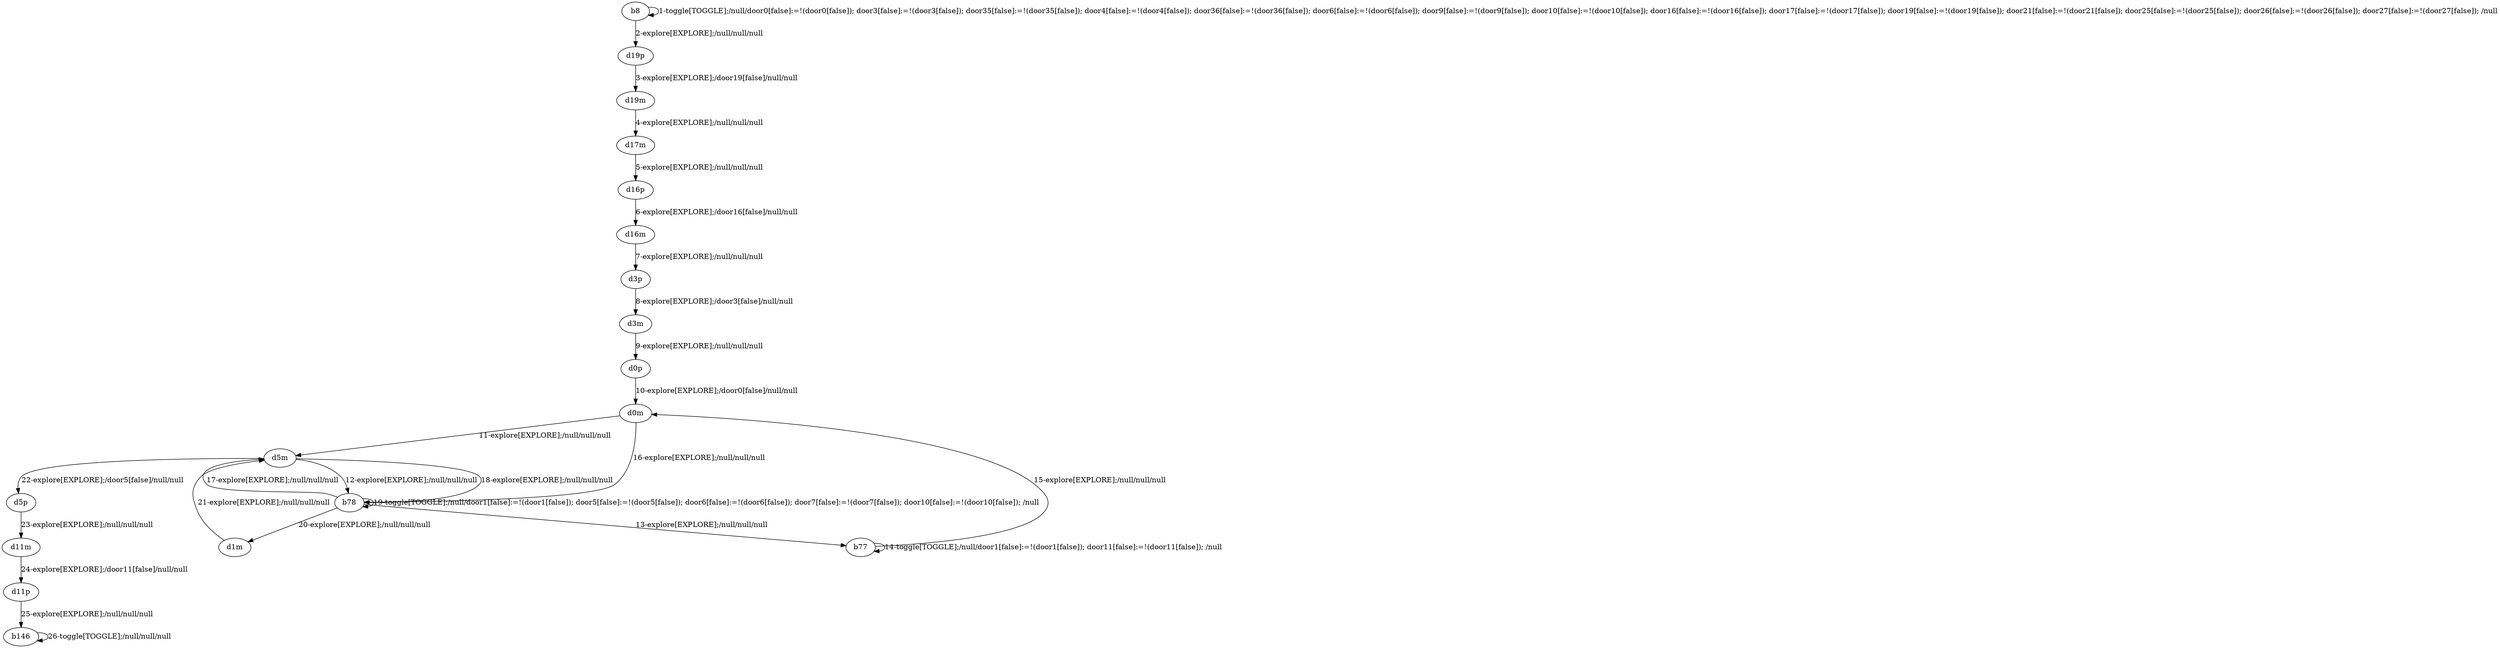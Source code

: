 # Total number of goals covered by this test: 1
# b146 --> b146

digraph g {
"b8" -> "b8" [label = "1-toggle[TOGGLE];/null/door0[false]:=!(door0[false]); door3[false]:=!(door3[false]); door35[false]:=!(door35[false]); door4[false]:=!(door4[false]); door36[false]:=!(door36[false]); door6[false]:=!(door6[false]); door9[false]:=!(door9[false]); door10[false]:=!(door10[false]); door16[false]:=!(door16[false]); door17[false]:=!(door17[false]); door19[false]:=!(door19[false]); door21[false]:=!(door21[false]); door25[false]:=!(door25[false]); door26[false]:=!(door26[false]); door27[false]:=!(door27[false]); /null"];
"b8" -> "d19p" [label = "2-explore[EXPLORE];/null/null/null"];
"d19p" -> "d19m" [label = "3-explore[EXPLORE];/door19[false]/null/null"];
"d19m" -> "d17m" [label = "4-explore[EXPLORE];/null/null/null"];
"d17m" -> "d16p" [label = "5-explore[EXPLORE];/null/null/null"];
"d16p" -> "d16m" [label = "6-explore[EXPLORE];/door16[false]/null/null"];
"d16m" -> "d3p" [label = "7-explore[EXPLORE];/null/null/null"];
"d3p" -> "d3m" [label = "8-explore[EXPLORE];/door3[false]/null/null"];
"d3m" -> "d0p" [label = "9-explore[EXPLORE];/null/null/null"];
"d0p" -> "d0m" [label = "10-explore[EXPLORE];/door0[false]/null/null"];
"d0m" -> "d5m" [label = "11-explore[EXPLORE];/null/null/null"];
"d5m" -> "b78" [label = "12-explore[EXPLORE];/null/null/null"];
"b78" -> "b77" [label = "13-explore[EXPLORE];/null/null/null"];
"b77" -> "b77" [label = "14-toggle[TOGGLE];/null/door1[false]:=!(door1[false]); door11[false]:=!(door11[false]); /null"];
"b77" -> "d0m" [label = "15-explore[EXPLORE];/null/null/null"];
"d0m" -> "b78" [label = "16-explore[EXPLORE];/null/null/null"];
"b78" -> "d5m" [label = "17-explore[EXPLORE];/null/null/null"];
"d5m" -> "b78" [label = "18-explore[EXPLORE];/null/null/null"];
"b78" -> "b78" [label = "19-toggle[TOGGLE];/null/door1[false]:=!(door1[false]); door5[false]:=!(door5[false]); door6[false]:=!(door6[false]); door7[false]:=!(door7[false]); door10[false]:=!(door10[false]); /null"];
"b78" -> "d1m" [label = "20-explore[EXPLORE];/null/null/null"];
"d1m" -> "d5m" [label = "21-explore[EXPLORE];/null/null/null"];
"d5m" -> "d5p" [label = "22-explore[EXPLORE];/door5[false]/null/null"];
"d5p" -> "d11m" [label = "23-explore[EXPLORE];/null/null/null"];
"d11m" -> "d11p" [label = "24-explore[EXPLORE];/door11[false]/null/null"];
"d11p" -> "b146" [label = "25-explore[EXPLORE];/null/null/null"];
"b146" -> "b146" [label = "26-toggle[TOGGLE];/null/null/null"];
}